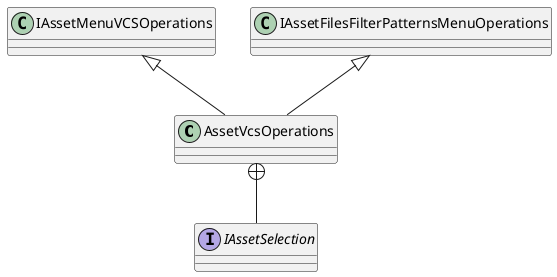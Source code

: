 @startuml
class AssetVcsOperations {
}
interface IAssetSelection {
}
IAssetMenuVCSOperations <|-- AssetVcsOperations
IAssetFilesFilterPatternsMenuOperations <|-- AssetVcsOperations
AssetVcsOperations +-- IAssetSelection
@enduml
